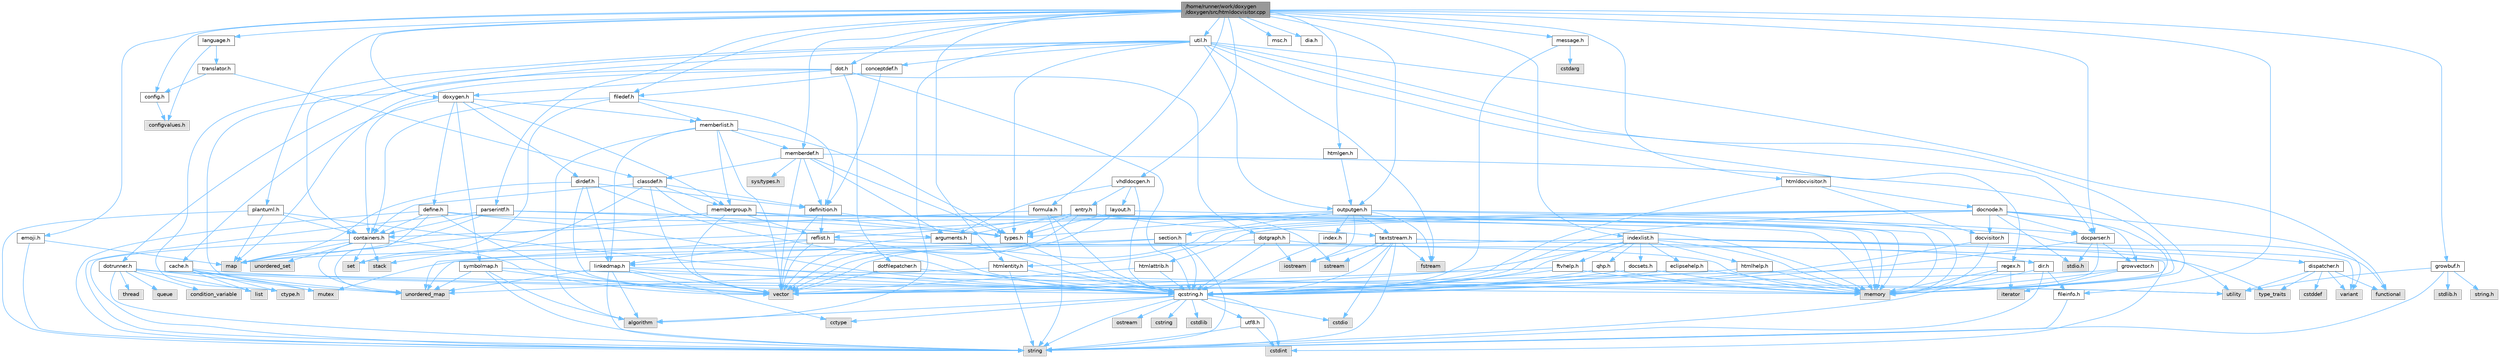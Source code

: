 digraph "/home/runner/work/doxygen/doxygen/src/htmldocvisitor.cpp"
{
 // INTERACTIVE_SVG=YES
 // LATEX_PDF_SIZE
  bgcolor="transparent";
  edge [fontname=Helvetica,fontsize=10,labelfontname=Helvetica,labelfontsize=10];
  node [fontname=Helvetica,fontsize=10,shape=box,height=0.2,width=0.4];
  Node1 [label="/home/runner/work/doxygen\l/doxygen/src/htmldocvisitor.cpp",height=0.2,width=0.4,color="gray40", fillcolor="grey60", style="filled", fontcolor="black",tooltip=" "];
  Node1 -> Node2 [color="steelblue1",style="solid"];
  Node2 [label="htmldocvisitor.h",height=0.2,width=0.4,color="grey40", fillcolor="white", style="filled",URL="$d0/d71/htmldocvisitor_8h.html",tooltip=" "];
  Node2 -> Node3 [color="steelblue1",style="solid"];
  Node3 [label="docvisitor.h",height=0.2,width=0.4,color="grey40", fillcolor="white", style="filled",URL="$d2/d3c/docvisitor_8h.html",tooltip=" "];
  Node3 -> Node4 [color="steelblue1",style="solid"];
  Node4 [label="memory",height=0.2,width=0.4,color="grey60", fillcolor="#E0E0E0", style="filled",tooltip=" "];
  Node3 -> Node5 [color="steelblue1",style="solid"];
  Node5 [label="qcstring.h",height=0.2,width=0.4,color="grey40", fillcolor="white", style="filled",URL="$d7/d5c/qcstring_8h.html",tooltip=" "];
  Node5 -> Node6 [color="steelblue1",style="solid"];
  Node6 [label="string",height=0.2,width=0.4,color="grey60", fillcolor="#E0E0E0", style="filled",tooltip=" "];
  Node5 -> Node7 [color="steelblue1",style="solid"];
  Node7 [label="algorithm",height=0.2,width=0.4,color="grey60", fillcolor="#E0E0E0", style="filled",tooltip=" "];
  Node5 -> Node8 [color="steelblue1",style="solid"];
  Node8 [label="cctype",height=0.2,width=0.4,color="grey60", fillcolor="#E0E0E0", style="filled",tooltip=" "];
  Node5 -> Node9 [color="steelblue1",style="solid"];
  Node9 [label="cstring",height=0.2,width=0.4,color="grey60", fillcolor="#E0E0E0", style="filled",tooltip=" "];
  Node5 -> Node10 [color="steelblue1",style="solid"];
  Node10 [label="cstdio",height=0.2,width=0.4,color="grey60", fillcolor="#E0E0E0", style="filled",tooltip=" "];
  Node5 -> Node11 [color="steelblue1",style="solid"];
  Node11 [label="cstdlib",height=0.2,width=0.4,color="grey60", fillcolor="#E0E0E0", style="filled",tooltip=" "];
  Node5 -> Node12 [color="steelblue1",style="solid"];
  Node12 [label="cstdint",height=0.2,width=0.4,color="grey60", fillcolor="#E0E0E0", style="filled",tooltip=" "];
  Node5 -> Node13 [color="steelblue1",style="solid"];
  Node13 [label="ostream",height=0.2,width=0.4,color="grey60", fillcolor="#E0E0E0", style="filled",tooltip=" "];
  Node5 -> Node14 [color="steelblue1",style="solid"];
  Node14 [label="utf8.h",height=0.2,width=0.4,color="grey40", fillcolor="white", style="filled",URL="$db/d7c/utf8_8h.html",tooltip="Various UTF8 related helper functions."];
  Node14 -> Node12 [color="steelblue1",style="solid"];
  Node14 -> Node6 [color="steelblue1",style="solid"];
  Node2 -> Node15 [color="steelblue1",style="solid"];
  Node15 [label="docnode.h",height=0.2,width=0.4,color="grey40", fillcolor="white", style="filled",URL="$de/d2b/docnode_8h.html",tooltip=" "];
  Node15 -> Node16 [color="steelblue1",style="solid"];
  Node16 [label="stdio.h",height=0.2,width=0.4,color="grey60", fillcolor="#E0E0E0", style="filled",tooltip=" "];
  Node15 -> Node17 [color="steelblue1",style="solid"];
  Node17 [label="vector",height=0.2,width=0.4,color="grey60", fillcolor="#E0E0E0", style="filled",tooltip=" "];
  Node15 -> Node4 [color="steelblue1",style="solid"];
  Node15 -> Node18 [color="steelblue1",style="solid"];
  Node18 [label="variant",height=0.2,width=0.4,color="grey60", fillcolor="#E0E0E0", style="filled",tooltip=" "];
  Node15 -> Node5 [color="steelblue1",style="solid"];
  Node15 -> Node3 [color="steelblue1",style="solid"];
  Node15 -> Node19 [color="steelblue1",style="solid"];
  Node19 [label="docparser.h",height=0.2,width=0.4,color="grey40", fillcolor="white", style="filled",URL="$de/d9c/docparser_8h.html",tooltip=" "];
  Node19 -> Node16 [color="steelblue1",style="solid"];
  Node19 -> Node4 [color="steelblue1",style="solid"];
  Node19 -> Node5 [color="steelblue1",style="solid"];
  Node19 -> Node20 [color="steelblue1",style="solid"];
  Node20 [label="growvector.h",height=0.2,width=0.4,color="grey40", fillcolor="white", style="filled",URL="$d7/d50/growvector_8h.html",tooltip=" "];
  Node20 -> Node17 [color="steelblue1",style="solid"];
  Node20 -> Node4 [color="steelblue1",style="solid"];
  Node20 -> Node21 [color="steelblue1",style="solid"];
  Node21 [label="iterator",height=0.2,width=0.4,color="grey60", fillcolor="#E0E0E0", style="filled",tooltip=" "];
  Node15 -> Node22 [color="steelblue1",style="solid"];
  Node22 [label="htmlattrib.h",height=0.2,width=0.4,color="grey40", fillcolor="white", style="filled",URL="$d0/d73/htmlattrib_8h.html",tooltip=" "];
  Node22 -> Node17 [color="steelblue1",style="solid"];
  Node22 -> Node5 [color="steelblue1",style="solid"];
  Node15 -> Node23 [color="steelblue1",style="solid"];
  Node23 [label="htmlentity.h",height=0.2,width=0.4,color="grey40", fillcolor="white", style="filled",URL="$db/dc6/htmlentity_8h.html",tooltip=" "];
  Node23 -> Node24 [color="steelblue1",style="solid"];
  Node24 [label="unordered_map",height=0.2,width=0.4,color="grey60", fillcolor="#E0E0E0", style="filled",tooltip=" "];
  Node23 -> Node6 [color="steelblue1",style="solid"];
  Node23 -> Node5 [color="steelblue1",style="solid"];
  Node15 -> Node20 [color="steelblue1",style="solid"];
  Node2 -> Node5 [color="steelblue1",style="solid"];
  Node1 -> Node19 [color="steelblue1",style="solid"];
  Node1 -> Node25 [color="steelblue1",style="solid"];
  Node25 [label="language.h",height=0.2,width=0.4,color="grey40", fillcolor="white", style="filled",URL="$d8/dce/language_8h.html",tooltip=" "];
  Node25 -> Node26 [color="steelblue1",style="solid"];
  Node26 [label="translator.h",height=0.2,width=0.4,color="grey40", fillcolor="white", style="filled",URL="$d9/df1/translator_8h.html",tooltip=" "];
  Node26 -> Node27 [color="steelblue1",style="solid"];
  Node27 [label="classdef.h",height=0.2,width=0.4,color="grey40", fillcolor="white", style="filled",URL="$d1/da6/classdef_8h.html",tooltip=" "];
  Node27 -> Node17 [color="steelblue1",style="solid"];
  Node27 -> Node28 [color="steelblue1",style="solid"];
  Node28 [label="set",height=0.2,width=0.4,color="grey60", fillcolor="#E0E0E0", style="filled",tooltip=" "];
  Node27 -> Node29 [color="steelblue1",style="solid"];
  Node29 [label="containers.h",height=0.2,width=0.4,color="grey40", fillcolor="white", style="filled",URL="$d5/d75/containers_8h.html",tooltip=" "];
  Node29 -> Node17 [color="steelblue1",style="solid"];
  Node29 -> Node6 [color="steelblue1",style="solid"];
  Node29 -> Node28 [color="steelblue1",style="solid"];
  Node29 -> Node30 [color="steelblue1",style="solid"];
  Node30 [label="map",height=0.2,width=0.4,color="grey60", fillcolor="#E0E0E0", style="filled",tooltip=" "];
  Node29 -> Node31 [color="steelblue1",style="solid"];
  Node31 [label="unordered_set",height=0.2,width=0.4,color="grey60", fillcolor="#E0E0E0", style="filled",tooltip=" "];
  Node29 -> Node24 [color="steelblue1",style="solid"];
  Node29 -> Node32 [color="steelblue1",style="solid"];
  Node32 [label="stack",height=0.2,width=0.4,color="grey60", fillcolor="#E0E0E0", style="filled",tooltip=" "];
  Node27 -> Node33 [color="steelblue1",style="solid"];
  Node33 [label="definition.h",height=0.2,width=0.4,color="grey40", fillcolor="white", style="filled",URL="$df/da1/definition_8h.html",tooltip=" "];
  Node33 -> Node17 [color="steelblue1",style="solid"];
  Node33 -> Node34 [color="steelblue1",style="solid"];
  Node34 [label="types.h",height=0.2,width=0.4,color="grey40", fillcolor="white", style="filled",URL="$d9/d49/types_8h.html",tooltip="This file contains a number of basic enums and types."];
  Node34 -> Node5 [color="steelblue1",style="solid"];
  Node33 -> Node35 [color="steelblue1",style="solid"];
  Node35 [label="reflist.h",height=0.2,width=0.4,color="grey40", fillcolor="white", style="filled",URL="$d1/d02/reflist_8h.html",tooltip=" "];
  Node35 -> Node17 [color="steelblue1",style="solid"];
  Node35 -> Node24 [color="steelblue1",style="solid"];
  Node35 -> Node4 [color="steelblue1",style="solid"];
  Node35 -> Node5 [color="steelblue1",style="solid"];
  Node35 -> Node36 [color="steelblue1",style="solid"];
  Node36 [label="linkedmap.h",height=0.2,width=0.4,color="grey40", fillcolor="white", style="filled",URL="$da/de1/linkedmap_8h.html",tooltip=" "];
  Node36 -> Node24 [color="steelblue1",style="solid"];
  Node36 -> Node17 [color="steelblue1",style="solid"];
  Node36 -> Node4 [color="steelblue1",style="solid"];
  Node36 -> Node6 [color="steelblue1",style="solid"];
  Node36 -> Node7 [color="steelblue1",style="solid"];
  Node36 -> Node8 [color="steelblue1",style="solid"];
  Node36 -> Node5 [color="steelblue1",style="solid"];
  Node27 -> Node37 [color="steelblue1",style="solid"];
  Node37 [label="arguments.h",height=0.2,width=0.4,color="grey40", fillcolor="white", style="filled",URL="$df/d9b/arguments_8h.html",tooltip=" "];
  Node37 -> Node17 [color="steelblue1",style="solid"];
  Node37 -> Node5 [color="steelblue1",style="solid"];
  Node27 -> Node38 [color="steelblue1",style="solid"];
  Node38 [label="membergroup.h",height=0.2,width=0.4,color="grey40", fillcolor="white", style="filled",URL="$d9/d11/membergroup_8h.html",tooltip=" "];
  Node38 -> Node17 [color="steelblue1",style="solid"];
  Node38 -> Node30 [color="steelblue1",style="solid"];
  Node38 -> Node4 [color="steelblue1",style="solid"];
  Node38 -> Node34 [color="steelblue1",style="solid"];
  Node38 -> Node35 [color="steelblue1",style="solid"];
  Node26 -> Node39 [color="steelblue1",style="solid"];
  Node39 [label="config.h",height=0.2,width=0.4,color="grey40", fillcolor="white", style="filled",URL="$db/d16/config_8h.html",tooltip=" "];
  Node39 -> Node40 [color="steelblue1",style="solid"];
  Node40 [label="configvalues.h",height=0.2,width=0.4,color="grey60", fillcolor="#E0E0E0", style="filled",tooltip=" "];
  Node25 -> Node40 [color="steelblue1",style="solid"];
  Node1 -> Node41 [color="steelblue1",style="solid"];
  Node41 [label="doxygen.h",height=0.2,width=0.4,color="grey40", fillcolor="white", style="filled",URL="$d1/da1/doxygen_8h.html",tooltip=" "];
  Node41 -> Node29 [color="steelblue1",style="solid"];
  Node41 -> Node38 [color="steelblue1",style="solid"];
  Node41 -> Node42 [color="steelblue1",style="solid"];
  Node42 [label="dirdef.h",height=0.2,width=0.4,color="grey40", fillcolor="white", style="filled",URL="$d6/d15/dirdef_8h.html",tooltip=" "];
  Node42 -> Node17 [color="steelblue1",style="solid"];
  Node42 -> Node30 [color="steelblue1",style="solid"];
  Node42 -> Node5 [color="steelblue1",style="solid"];
  Node42 -> Node36 [color="steelblue1",style="solid"];
  Node42 -> Node33 [color="steelblue1",style="solid"];
  Node41 -> Node43 [color="steelblue1",style="solid"];
  Node43 [label="memberlist.h",height=0.2,width=0.4,color="grey40", fillcolor="white", style="filled",URL="$dd/d78/memberlist_8h.html",tooltip=" "];
  Node43 -> Node17 [color="steelblue1",style="solid"];
  Node43 -> Node7 [color="steelblue1",style="solid"];
  Node43 -> Node44 [color="steelblue1",style="solid"];
  Node44 [label="memberdef.h",height=0.2,width=0.4,color="grey40", fillcolor="white", style="filled",URL="$d4/d46/memberdef_8h.html",tooltip=" "];
  Node44 -> Node17 [color="steelblue1",style="solid"];
  Node44 -> Node4 [color="steelblue1",style="solid"];
  Node44 -> Node45 [color="steelblue1",style="solid"];
  Node45 [label="sys/types.h",height=0.2,width=0.4,color="grey60", fillcolor="#E0E0E0", style="filled",tooltip=" "];
  Node44 -> Node34 [color="steelblue1",style="solid"];
  Node44 -> Node33 [color="steelblue1",style="solid"];
  Node44 -> Node37 [color="steelblue1",style="solid"];
  Node44 -> Node27 [color="steelblue1",style="solid"];
  Node43 -> Node36 [color="steelblue1",style="solid"];
  Node43 -> Node34 [color="steelblue1",style="solid"];
  Node43 -> Node38 [color="steelblue1",style="solid"];
  Node41 -> Node46 [color="steelblue1",style="solid"];
  Node46 [label="define.h",height=0.2,width=0.4,color="grey40", fillcolor="white", style="filled",URL="$df/d67/define_8h.html",tooltip=" "];
  Node46 -> Node17 [color="steelblue1",style="solid"];
  Node46 -> Node4 [color="steelblue1",style="solid"];
  Node46 -> Node6 [color="steelblue1",style="solid"];
  Node46 -> Node24 [color="steelblue1",style="solid"];
  Node46 -> Node5 [color="steelblue1",style="solid"];
  Node46 -> Node29 [color="steelblue1",style="solid"];
  Node41 -> Node47 [color="steelblue1",style="solid"];
  Node47 [label="cache.h",height=0.2,width=0.4,color="grey40", fillcolor="white", style="filled",URL="$d3/d26/cache_8h.html",tooltip=" "];
  Node47 -> Node48 [color="steelblue1",style="solid"];
  Node48 [label="list",height=0.2,width=0.4,color="grey60", fillcolor="#E0E0E0", style="filled",tooltip=" "];
  Node47 -> Node24 [color="steelblue1",style="solid"];
  Node47 -> Node49 [color="steelblue1",style="solid"];
  Node49 [label="mutex",height=0.2,width=0.4,color="grey60", fillcolor="#E0E0E0", style="filled",tooltip=" "];
  Node47 -> Node50 [color="steelblue1",style="solid"];
  Node50 [label="utility",height=0.2,width=0.4,color="grey60", fillcolor="#E0E0E0", style="filled",tooltip=" "];
  Node47 -> Node51 [color="steelblue1",style="solid"];
  Node51 [label="ctype.h",height=0.2,width=0.4,color="grey60", fillcolor="#E0E0E0", style="filled",tooltip=" "];
  Node41 -> Node52 [color="steelblue1",style="solid"];
  Node52 [label="symbolmap.h",height=0.2,width=0.4,color="grey40", fillcolor="white", style="filled",URL="$d7/ddd/symbolmap_8h.html",tooltip=" "];
  Node52 -> Node7 [color="steelblue1",style="solid"];
  Node52 -> Node24 [color="steelblue1",style="solid"];
  Node52 -> Node17 [color="steelblue1",style="solid"];
  Node52 -> Node6 [color="steelblue1",style="solid"];
  Node52 -> Node50 [color="steelblue1",style="solid"];
  Node1 -> Node53 [color="steelblue1",style="solid"];
  Node53 [label="outputgen.h",height=0.2,width=0.4,color="grey40", fillcolor="white", style="filled",URL="$df/d06/outputgen_8h.html",tooltip=" "];
  Node53 -> Node4 [color="steelblue1",style="solid"];
  Node53 -> Node32 [color="steelblue1",style="solid"];
  Node53 -> Node54 [color="steelblue1",style="solid"];
  Node54 [label="iostream",height=0.2,width=0.4,color="grey60", fillcolor="#E0E0E0", style="filled",tooltip=" "];
  Node53 -> Node55 [color="steelblue1",style="solid"];
  Node55 [label="fstream",height=0.2,width=0.4,color="grey60", fillcolor="#E0E0E0", style="filled",tooltip=" "];
  Node53 -> Node34 [color="steelblue1",style="solid"];
  Node53 -> Node56 [color="steelblue1",style="solid"];
  Node56 [label="index.h",height=0.2,width=0.4,color="grey40", fillcolor="white", style="filled",URL="$d1/db5/index_8h.html",tooltip=" "];
  Node56 -> Node5 [color="steelblue1",style="solid"];
  Node53 -> Node57 [color="steelblue1",style="solid"];
  Node57 [label="section.h",height=0.2,width=0.4,color="grey40", fillcolor="white", style="filled",URL="$d1/d2a/section_8h.html",tooltip=" "];
  Node57 -> Node6 [color="steelblue1",style="solid"];
  Node57 -> Node24 [color="steelblue1",style="solid"];
  Node57 -> Node5 [color="steelblue1",style="solid"];
  Node57 -> Node36 [color="steelblue1",style="solid"];
  Node53 -> Node58 [color="steelblue1",style="solid"];
  Node58 [label="textstream.h",height=0.2,width=0.4,color="grey40", fillcolor="white", style="filled",URL="$d4/d7d/textstream_8h.html",tooltip=" "];
  Node58 -> Node6 [color="steelblue1",style="solid"];
  Node58 -> Node54 [color="steelblue1",style="solid"];
  Node58 -> Node59 [color="steelblue1",style="solid"];
  Node59 [label="sstream",height=0.2,width=0.4,color="grey60", fillcolor="#E0E0E0", style="filled",tooltip=" "];
  Node58 -> Node12 [color="steelblue1",style="solid"];
  Node58 -> Node10 [color="steelblue1",style="solid"];
  Node58 -> Node55 [color="steelblue1",style="solid"];
  Node58 -> Node60 [color="steelblue1",style="solid"];
  Node60 [label="type_traits",height=0.2,width=0.4,color="grey60", fillcolor="#E0E0E0", style="filled",tooltip=" "];
  Node58 -> Node5 [color="steelblue1",style="solid"];
  Node53 -> Node19 [color="steelblue1",style="solid"];
  Node1 -> Node61 [color="steelblue1",style="solid"];
  Node61 [label="dot.h",height=0.2,width=0.4,color="grey40", fillcolor="white", style="filled",URL="$d6/d4a/dot_8h.html",tooltip=" "];
  Node61 -> Node30 [color="steelblue1",style="solid"];
  Node61 -> Node5 [color="steelblue1",style="solid"];
  Node61 -> Node62 [color="steelblue1",style="solid"];
  Node62 [label="dotgraph.h",height=0.2,width=0.4,color="grey40", fillcolor="white", style="filled",URL="$d0/daa/dotgraph_8h.html",tooltip=" "];
  Node62 -> Node54 [color="steelblue1",style="solid"];
  Node62 -> Node30 [color="steelblue1",style="solid"];
  Node62 -> Node5 [color="steelblue1",style="solid"];
  Node62 -> Node63 [color="steelblue1",style="solid"];
  Node63 [label="dir.h",height=0.2,width=0.4,color="grey40", fillcolor="white", style="filled",URL="$df/d9c/dir_8h.html",tooltip=" "];
  Node63 -> Node6 [color="steelblue1",style="solid"];
  Node63 -> Node4 [color="steelblue1",style="solid"];
  Node63 -> Node64 [color="steelblue1",style="solid"];
  Node64 [label="fileinfo.h",height=0.2,width=0.4,color="grey40", fillcolor="white", style="filled",URL="$df/d45/fileinfo_8h.html",tooltip=" "];
  Node64 -> Node6 [color="steelblue1",style="solid"];
  Node61 -> Node65 [color="steelblue1",style="solid"];
  Node65 [label="dotfilepatcher.h",height=0.2,width=0.4,color="grey40", fillcolor="white", style="filled",URL="$d3/d38/dotfilepatcher_8h.html",tooltip=" "];
  Node65 -> Node17 [color="steelblue1",style="solid"];
  Node65 -> Node5 [color="steelblue1",style="solid"];
  Node61 -> Node66 [color="steelblue1",style="solid"];
  Node66 [label="dotrunner.h",height=0.2,width=0.4,color="grey40", fillcolor="white", style="filled",URL="$d2/dd1/dotrunner_8h.html",tooltip=" "];
  Node66 -> Node6 [color="steelblue1",style="solid"];
  Node66 -> Node67 [color="steelblue1",style="solid"];
  Node67 [label="thread",height=0.2,width=0.4,color="grey60", fillcolor="#E0E0E0", style="filled",tooltip=" "];
  Node66 -> Node48 [color="steelblue1",style="solid"];
  Node66 -> Node68 [color="steelblue1",style="solid"];
  Node68 [label="queue",height=0.2,width=0.4,color="grey60", fillcolor="#E0E0E0", style="filled",tooltip=" "];
  Node66 -> Node49 [color="steelblue1",style="solid"];
  Node66 -> Node69 [color="steelblue1",style="solid"];
  Node69 [label="condition_variable",height=0.2,width=0.4,color="grey60", fillcolor="#E0E0E0", style="filled",tooltip=" "];
  Node66 -> Node4 [color="steelblue1",style="solid"];
  Node66 -> Node5 [color="steelblue1",style="solid"];
  Node61 -> Node41 [color="steelblue1",style="solid"];
  Node1 -> Node70 [color="steelblue1",style="solid"];
  Node70 [label="message.h",height=0.2,width=0.4,color="grey40", fillcolor="white", style="filled",URL="$d2/d0d/message_8h.html",tooltip=" "];
  Node70 -> Node71 [color="steelblue1",style="solid"];
  Node71 [label="cstdarg",height=0.2,width=0.4,color="grey60", fillcolor="#E0E0E0", style="filled",tooltip=" "];
  Node70 -> Node5 [color="steelblue1",style="solid"];
  Node1 -> Node39 [color="steelblue1",style="solid"];
  Node1 -> Node72 [color="steelblue1",style="solid"];
  Node72 [label="htmlgen.h",height=0.2,width=0.4,color="grey40", fillcolor="white", style="filled",URL="$d8/d56/htmlgen_8h.html",tooltip=" "];
  Node72 -> Node53 [color="steelblue1",style="solid"];
  Node1 -> Node73 [color="steelblue1",style="solid"];
  Node73 [label="parserintf.h",height=0.2,width=0.4,color="grey40", fillcolor="white", style="filled",URL="$da/d55/parserintf_8h.html",tooltip=" "];
  Node73 -> Node74 [color="steelblue1",style="solid"];
  Node74 [label="functional",height=0.2,width=0.4,color="grey60", fillcolor="#E0E0E0", style="filled",tooltip=" "];
  Node73 -> Node4 [color="steelblue1",style="solid"];
  Node73 -> Node30 [color="steelblue1",style="solid"];
  Node73 -> Node6 [color="steelblue1",style="solid"];
  Node73 -> Node34 [color="steelblue1",style="solid"];
  Node73 -> Node29 [color="steelblue1",style="solid"];
  Node1 -> Node75 [color="steelblue1",style="solid"];
  Node75 [label="msc.h",height=0.2,width=0.4,color="grey40", fillcolor="white", style="filled",URL="$dc/d66/msc_8h.html",tooltip=" "];
  Node1 -> Node76 [color="steelblue1",style="solid"];
  Node76 [label="dia.h",height=0.2,width=0.4,color="grey40", fillcolor="white", style="filled",URL="$da/d49/dia_8h.html",tooltip=" "];
  Node1 -> Node77 [color="steelblue1",style="solid"];
  Node77 [label="util.h",height=0.2,width=0.4,color="grey40", fillcolor="white", style="filled",URL="$d8/d3c/util_8h.html",tooltip="A bunch of utility functions."];
  Node77 -> Node4 [color="steelblue1",style="solid"];
  Node77 -> Node24 [color="steelblue1",style="solid"];
  Node77 -> Node7 [color="steelblue1",style="solid"];
  Node77 -> Node74 [color="steelblue1",style="solid"];
  Node77 -> Node55 [color="steelblue1",style="solid"];
  Node77 -> Node51 [color="steelblue1",style="solid"];
  Node77 -> Node34 [color="steelblue1",style="solid"];
  Node77 -> Node19 [color="steelblue1",style="solid"];
  Node77 -> Node29 [color="steelblue1",style="solid"];
  Node77 -> Node53 [color="steelblue1",style="solid"];
  Node77 -> Node78 [color="steelblue1",style="solid"];
  Node78 [label="regex.h",height=0.2,width=0.4,color="grey40", fillcolor="white", style="filled",URL="$d1/d21/regex_8h.html",tooltip=" "];
  Node78 -> Node4 [color="steelblue1",style="solid"];
  Node78 -> Node6 [color="steelblue1",style="solid"];
  Node78 -> Node17 [color="steelblue1",style="solid"];
  Node78 -> Node21 [color="steelblue1",style="solid"];
  Node77 -> Node79 [color="steelblue1",style="solid"];
  Node79 [label="conceptdef.h",height=0.2,width=0.4,color="grey40", fillcolor="white", style="filled",URL="$da/df1/conceptdef_8h.html",tooltip=" "];
  Node79 -> Node33 [color="steelblue1",style="solid"];
  Node79 -> Node80 [color="steelblue1",style="solid"];
  Node80 [label="filedef.h",height=0.2,width=0.4,color="grey40", fillcolor="white", style="filled",URL="$d4/d3a/filedef_8h.html",tooltip=" "];
  Node80 -> Node28 [color="steelblue1",style="solid"];
  Node80 -> Node33 [color="steelblue1",style="solid"];
  Node80 -> Node43 [color="steelblue1",style="solid"];
  Node80 -> Node29 [color="steelblue1",style="solid"];
  Node1 -> Node81 [color="steelblue1",style="solid"];
  Node81 [label="vhdldocgen.h",height=0.2,width=0.4,color="grey40", fillcolor="white", style="filled",URL="$dd/dec/vhdldocgen_8h.html",tooltip=" "];
  Node81 -> Node5 [color="steelblue1",style="solid"];
  Node81 -> Node82 [color="steelblue1",style="solid"];
  Node82 [label="layout.h",height=0.2,width=0.4,color="grey40", fillcolor="white", style="filled",URL="$db/d51/layout_8h.html",tooltip=" "];
  Node82 -> Node4 [color="steelblue1",style="solid"];
  Node82 -> Node17 [color="steelblue1",style="solid"];
  Node82 -> Node34 [color="steelblue1",style="solid"];
  Node81 -> Node37 [color="steelblue1",style="solid"];
  Node81 -> Node83 [color="steelblue1",style="solid"];
  Node83 [label="entry.h",height=0.2,width=0.4,color="grey40", fillcolor="white", style="filled",URL="$d1/dc6/entry_8h.html",tooltip=" "];
  Node83 -> Node17 [color="steelblue1",style="solid"];
  Node83 -> Node4 [color="steelblue1",style="solid"];
  Node83 -> Node59 [color="steelblue1",style="solid"];
  Node83 -> Node34 [color="steelblue1",style="solid"];
  Node83 -> Node37 [color="steelblue1",style="solid"];
  Node83 -> Node35 [color="steelblue1",style="solid"];
  Node83 -> Node58 [color="steelblue1",style="solid"];
  Node1 -> Node80 [color="steelblue1",style="solid"];
  Node1 -> Node44 [color="steelblue1",style="solid"];
  Node1 -> Node23 [color="steelblue1",style="solid"];
  Node1 -> Node84 [color="steelblue1",style="solid"];
  Node84 [label="emoji.h",height=0.2,width=0.4,color="grey40", fillcolor="white", style="filled",URL="$d6/dd3/emoji_8h.html",tooltip=" "];
  Node84 -> Node30 [color="steelblue1",style="solid"];
  Node84 -> Node6 [color="steelblue1",style="solid"];
  Node1 -> Node85 [color="steelblue1",style="solid"];
  Node85 [label="plantuml.h",height=0.2,width=0.4,color="grey40", fillcolor="white", style="filled",URL="$d3/dde/plantuml_8h.html",tooltip=" "];
  Node85 -> Node30 [color="steelblue1",style="solid"];
  Node85 -> Node6 [color="steelblue1",style="solid"];
  Node85 -> Node29 [color="steelblue1",style="solid"];
  Node85 -> Node5 [color="steelblue1",style="solid"];
  Node1 -> Node86 [color="steelblue1",style="solid"];
  Node86 [label="formula.h",height=0.2,width=0.4,color="grey40", fillcolor="white", style="filled",URL="$d3/d9a/formula_8h.html",tooltip=" "];
  Node86 -> Node4 [color="steelblue1",style="solid"];
  Node86 -> Node6 [color="steelblue1",style="solid"];
  Node86 -> Node5 [color="steelblue1",style="solid"];
  Node86 -> Node29 [color="steelblue1",style="solid"];
  Node1 -> Node64 [color="steelblue1",style="solid"];
  Node1 -> Node87 [color="steelblue1",style="solid"];
  Node87 [label="indexlist.h",height=0.2,width=0.4,color="grey40", fillcolor="white", style="filled",URL="$d5/d61/indexlist_8h.html",tooltip=" "];
  Node87 -> Node50 [color="steelblue1",style="solid"];
  Node87 -> Node17 [color="steelblue1",style="solid"];
  Node87 -> Node4 [color="steelblue1",style="solid"];
  Node87 -> Node49 [color="steelblue1",style="solid"];
  Node87 -> Node18 [color="steelblue1",style="solid"];
  Node87 -> Node5 [color="steelblue1",style="solid"];
  Node87 -> Node88 [color="steelblue1",style="solid"];
  Node88 [label="dispatcher.h",height=0.2,width=0.4,color="grey40", fillcolor="white", style="filled",URL="$da/d73/dispatcher_8h.html",tooltip=" "];
  Node88 -> Node89 [color="steelblue1",style="solid"];
  Node89 [label="cstddef",height=0.2,width=0.4,color="grey60", fillcolor="#E0E0E0", style="filled",tooltip=" "];
  Node88 -> Node50 [color="steelblue1",style="solid"];
  Node88 -> Node74 [color="steelblue1",style="solid"];
  Node88 -> Node18 [color="steelblue1",style="solid"];
  Node88 -> Node60 [color="steelblue1",style="solid"];
  Node87 -> Node90 [color="steelblue1",style="solid"];
  Node90 [label="docsets.h",height=0.2,width=0.4,color="grey40", fillcolor="white", style="filled",URL="$d1/db2/docsets_8h.html",tooltip=" "];
  Node90 -> Node4 [color="steelblue1",style="solid"];
  Node90 -> Node5 [color="steelblue1",style="solid"];
  Node87 -> Node91 [color="steelblue1",style="solid"];
  Node91 [label="eclipsehelp.h",height=0.2,width=0.4,color="grey40", fillcolor="white", style="filled",URL="$db/d9e/eclipsehelp_8h.html",tooltip=" "];
  Node91 -> Node4 [color="steelblue1",style="solid"];
  Node91 -> Node5 [color="steelblue1",style="solid"];
  Node87 -> Node92 [color="steelblue1",style="solid"];
  Node92 [label="ftvhelp.h",height=0.2,width=0.4,color="grey40", fillcolor="white", style="filled",URL="$d2/d4a/ftvhelp_8h.html",tooltip=" "];
  Node92 -> Node4 [color="steelblue1",style="solid"];
  Node92 -> Node17 [color="steelblue1",style="solid"];
  Node92 -> Node5 [color="steelblue1",style="solid"];
  Node87 -> Node93 [color="steelblue1",style="solid"];
  Node93 [label="htmlhelp.h",height=0.2,width=0.4,color="grey40", fillcolor="white", style="filled",URL="$d8/dc3/htmlhelp_8h.html",tooltip=" "];
  Node93 -> Node4 [color="steelblue1",style="solid"];
  Node93 -> Node5 [color="steelblue1",style="solid"];
  Node87 -> Node94 [color="steelblue1",style="solid"];
  Node94 [label="qhp.h",height=0.2,width=0.4,color="grey40", fillcolor="white", style="filled",URL="$dc/d20/qhp_8h.html",tooltip=" "];
  Node94 -> Node4 [color="steelblue1",style="solid"];
  Node94 -> Node5 [color="steelblue1",style="solid"];
  Node1 -> Node95 [color="steelblue1",style="solid"];
  Node95 [label="growbuf.h",height=0.2,width=0.4,color="grey40", fillcolor="white", style="filled",URL="$dd/d72/growbuf_8h.html",tooltip=" "];
  Node95 -> Node50 [color="steelblue1",style="solid"];
  Node95 -> Node96 [color="steelblue1",style="solid"];
  Node96 [label="stdlib.h",height=0.2,width=0.4,color="grey60", fillcolor="#E0E0E0", style="filled",tooltip=" "];
  Node95 -> Node97 [color="steelblue1",style="solid"];
  Node97 [label="string.h",height=0.2,width=0.4,color="grey60", fillcolor="#E0E0E0", style="filled",tooltip=" "];
  Node95 -> Node6 [color="steelblue1",style="solid"];
}

